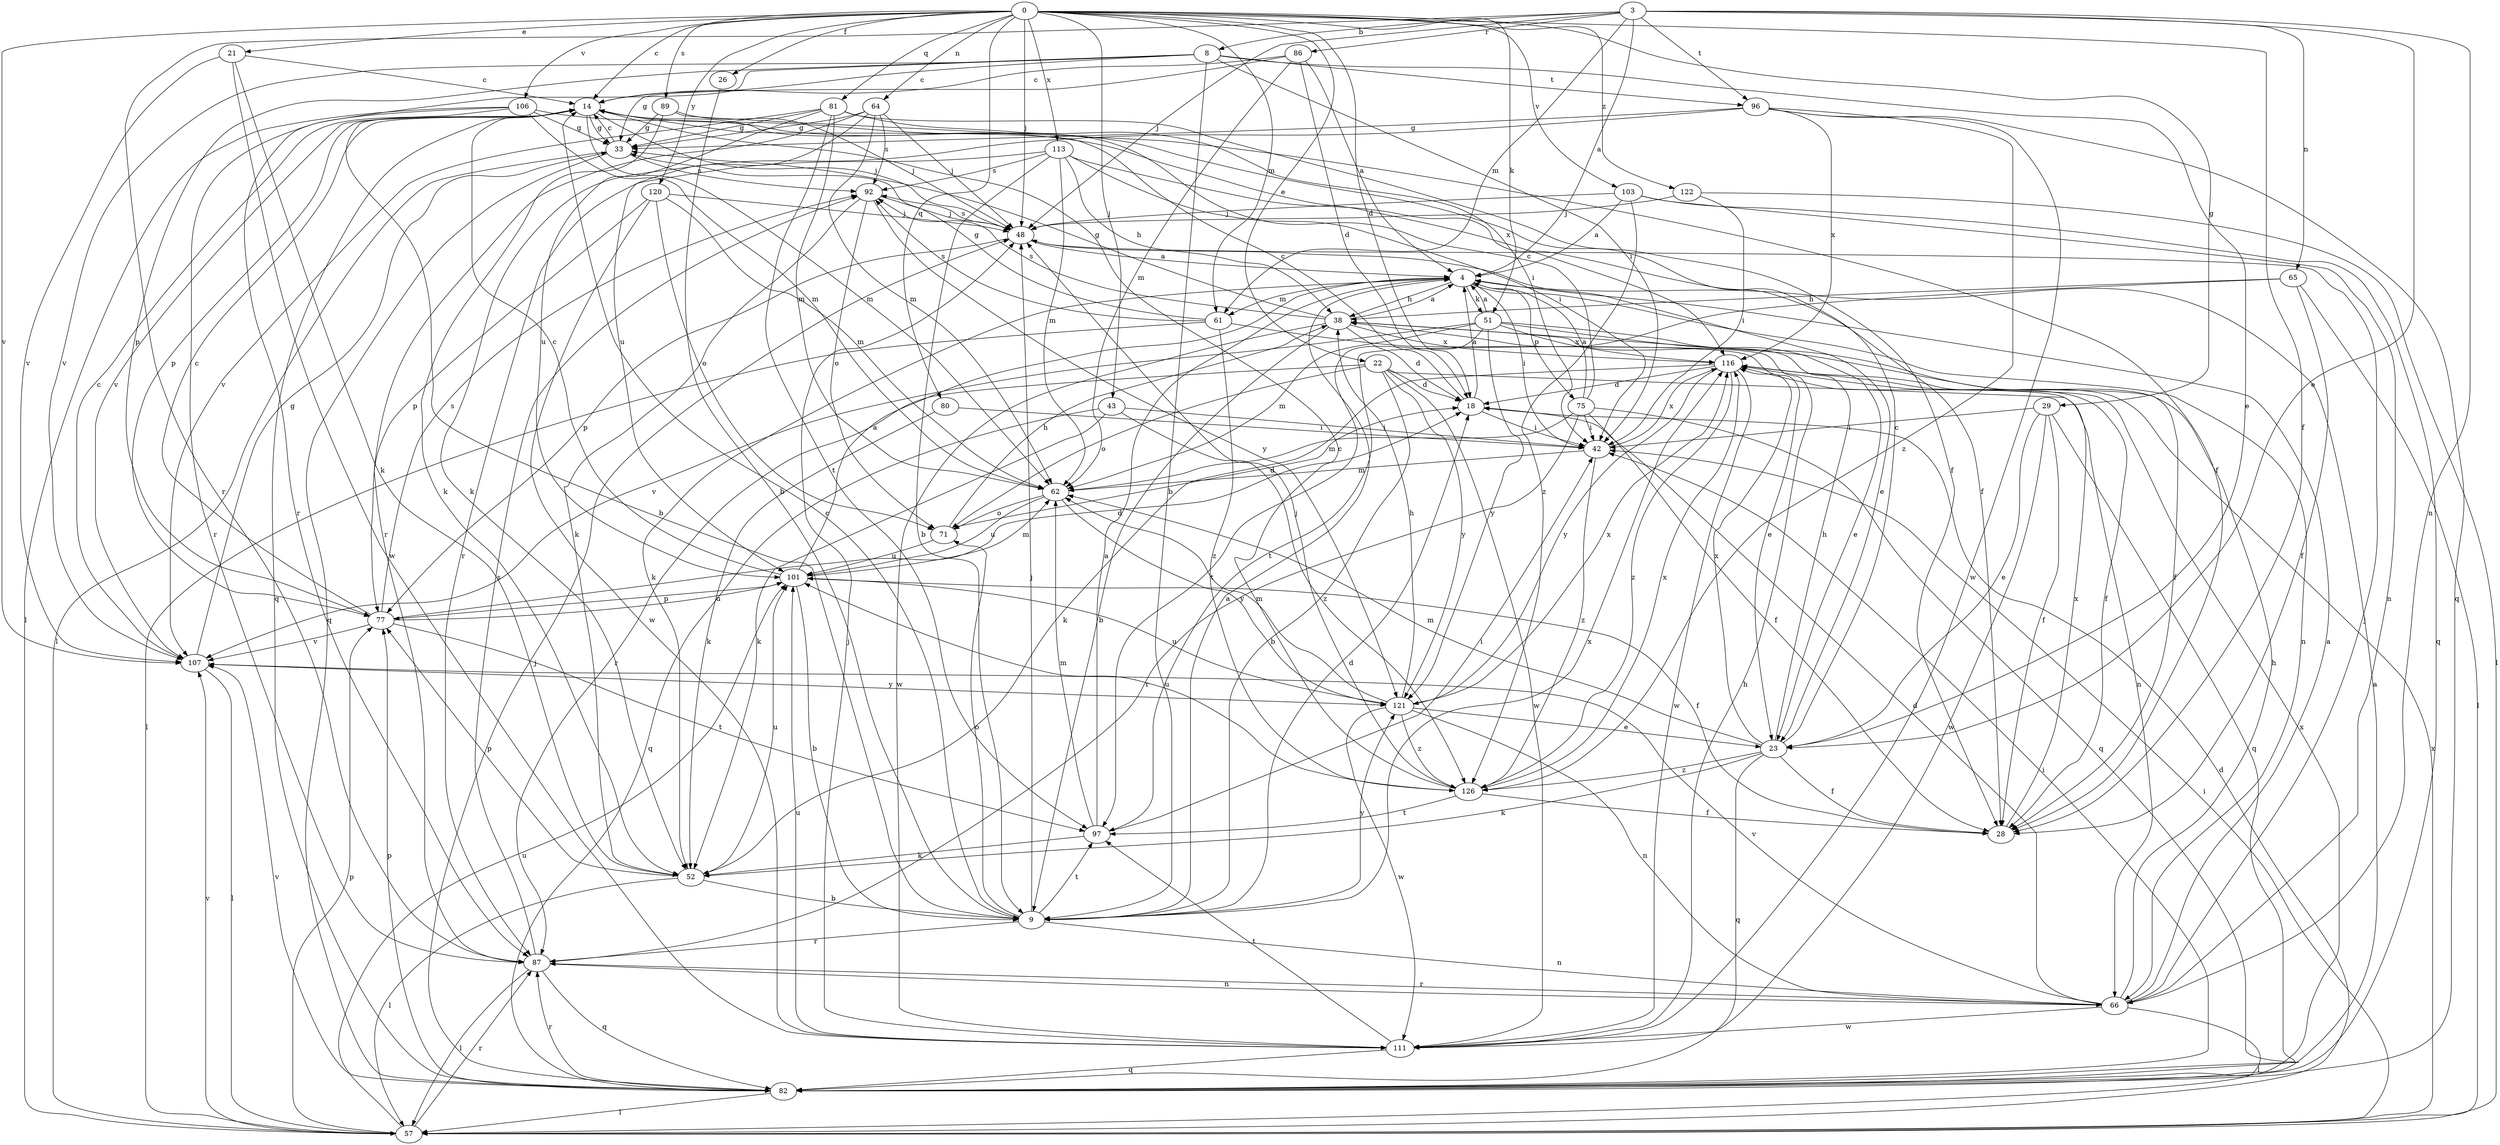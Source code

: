 strict digraph  {
0;
3;
4;
8;
9;
14;
18;
21;
22;
23;
26;
28;
29;
33;
38;
42;
43;
48;
51;
52;
57;
61;
62;
64;
65;
66;
71;
75;
77;
80;
81;
82;
86;
87;
89;
92;
96;
97;
101;
103;
106;
107;
111;
113;
116;
120;
121;
122;
126;
0 -> 14  [label=c];
0 -> 18  [label=d];
0 -> 21  [label=e];
0 -> 22  [label=e];
0 -> 26  [label=f];
0 -> 28  [label=f];
0 -> 29  [label=g];
0 -> 43  [label=j];
0 -> 48  [label=j];
0 -> 51  [label=k];
0 -> 61  [label=m];
0 -> 64  [label=n];
0 -> 80  [label=q];
0 -> 81  [label=q];
0 -> 89  [label=s];
0 -> 103  [label=v];
0 -> 106  [label=v];
0 -> 107  [label=v];
0 -> 113  [label=x];
0 -> 120  [label=y];
0 -> 122  [label=z];
3 -> 4  [label=a];
3 -> 8  [label=b];
3 -> 23  [label=e];
3 -> 48  [label=j];
3 -> 61  [label=m];
3 -> 65  [label=n];
3 -> 66  [label=n];
3 -> 86  [label=r];
3 -> 87  [label=r];
3 -> 96  [label=t];
4 -> 38  [label=h];
4 -> 42  [label=i];
4 -> 51  [label=k];
4 -> 52  [label=k];
4 -> 61  [label=m];
4 -> 66  [label=n];
4 -> 75  [label=p];
8 -> 9  [label=b];
8 -> 14  [label=c];
8 -> 23  [label=e];
8 -> 42  [label=i];
8 -> 77  [label=p];
8 -> 87  [label=r];
8 -> 96  [label=t];
8 -> 107  [label=v];
9 -> 4  [label=a];
9 -> 14  [label=c];
9 -> 18  [label=d];
9 -> 48  [label=j];
9 -> 66  [label=n];
9 -> 71  [label=o];
9 -> 87  [label=r];
9 -> 97  [label=t];
9 -> 116  [label=x];
9 -> 121  [label=y];
14 -> 33  [label=g];
14 -> 48  [label=j];
14 -> 62  [label=m];
14 -> 77  [label=p];
14 -> 82  [label=q];
14 -> 107  [label=v];
18 -> 4  [label=a];
18 -> 14  [label=c];
18 -> 42  [label=i];
21 -> 14  [label=c];
21 -> 52  [label=k];
21 -> 107  [label=v];
21 -> 111  [label=w];
22 -> 9  [label=b];
22 -> 18  [label=d];
22 -> 66  [label=n];
22 -> 71  [label=o];
22 -> 87  [label=r];
22 -> 111  [label=w];
22 -> 121  [label=y];
23 -> 14  [label=c];
23 -> 28  [label=f];
23 -> 38  [label=h];
23 -> 52  [label=k];
23 -> 62  [label=m];
23 -> 82  [label=q];
23 -> 116  [label=x];
23 -> 126  [label=z];
26 -> 9  [label=b];
28 -> 116  [label=x];
29 -> 23  [label=e];
29 -> 28  [label=f];
29 -> 42  [label=i];
29 -> 82  [label=q];
29 -> 111  [label=w];
33 -> 14  [label=c];
33 -> 57  [label=l];
33 -> 82  [label=q];
33 -> 92  [label=s];
38 -> 4  [label=a];
38 -> 9  [label=b];
38 -> 18  [label=d];
38 -> 33  [label=g];
38 -> 92  [label=s];
38 -> 111  [label=w];
38 -> 116  [label=x];
42 -> 62  [label=m];
42 -> 116  [label=x];
42 -> 126  [label=z];
43 -> 42  [label=i];
43 -> 52  [label=k];
43 -> 82  [label=q];
43 -> 126  [label=z];
48 -> 4  [label=a];
48 -> 23  [label=e];
48 -> 77  [label=p];
48 -> 92  [label=s];
51 -> 4  [label=a];
51 -> 23  [label=e];
51 -> 28  [label=f];
51 -> 62  [label=m];
51 -> 97  [label=t];
51 -> 107  [label=v];
51 -> 116  [label=x];
51 -> 121  [label=y];
52 -> 9  [label=b];
52 -> 57  [label=l];
52 -> 77  [label=p];
52 -> 101  [label=u];
57 -> 18  [label=d];
57 -> 42  [label=i];
57 -> 77  [label=p];
57 -> 87  [label=r];
57 -> 101  [label=u];
57 -> 107  [label=v];
57 -> 116  [label=x];
61 -> 23  [label=e];
61 -> 33  [label=g];
61 -> 57  [label=l];
61 -> 92  [label=s];
61 -> 126  [label=z];
62 -> 71  [label=o];
62 -> 101  [label=u];
62 -> 121  [label=y];
64 -> 33  [label=g];
64 -> 48  [label=j];
64 -> 62  [label=m];
64 -> 87  [label=r];
64 -> 92  [label=s];
64 -> 101  [label=u];
65 -> 28  [label=f];
65 -> 38  [label=h];
65 -> 57  [label=l];
65 -> 97  [label=t];
66 -> 4  [label=a];
66 -> 18  [label=d];
66 -> 38  [label=h];
66 -> 48  [label=j];
66 -> 57  [label=l];
66 -> 87  [label=r];
66 -> 107  [label=v];
66 -> 111  [label=w];
71 -> 18  [label=d];
71 -> 38  [label=h];
71 -> 101  [label=u];
75 -> 4  [label=a];
75 -> 14  [label=c];
75 -> 28  [label=f];
75 -> 42  [label=i];
75 -> 62  [label=m];
75 -> 82  [label=q];
75 -> 87  [label=r];
77 -> 14  [label=c];
77 -> 18  [label=d];
77 -> 92  [label=s];
77 -> 97  [label=t];
77 -> 101  [label=u];
77 -> 107  [label=v];
80 -> 42  [label=i];
80 -> 52  [label=k];
81 -> 28  [label=f];
81 -> 33  [label=g];
81 -> 42  [label=i];
81 -> 62  [label=m];
81 -> 97  [label=t];
81 -> 101  [label=u];
81 -> 107  [label=v];
82 -> 4  [label=a];
82 -> 42  [label=i];
82 -> 48  [label=j];
82 -> 57  [label=l];
82 -> 77  [label=p];
82 -> 87  [label=r];
82 -> 107  [label=v];
82 -> 116  [label=x];
86 -> 4  [label=a];
86 -> 14  [label=c];
86 -> 18  [label=d];
86 -> 33  [label=g];
86 -> 62  [label=m];
87 -> 57  [label=l];
87 -> 66  [label=n];
87 -> 82  [label=q];
87 -> 92  [label=s];
89 -> 28  [label=f];
89 -> 33  [label=g];
89 -> 48  [label=j];
89 -> 52  [label=k];
92 -> 48  [label=j];
92 -> 52  [label=k];
92 -> 71  [label=o];
92 -> 121  [label=y];
96 -> 33  [label=g];
96 -> 52  [label=k];
96 -> 82  [label=q];
96 -> 111  [label=w];
96 -> 116  [label=x];
96 -> 126  [label=z];
97 -> 4  [label=a];
97 -> 42  [label=i];
97 -> 52  [label=k];
97 -> 62  [label=m];
101 -> 4  [label=a];
101 -> 9  [label=b];
101 -> 14  [label=c];
101 -> 28  [label=f];
101 -> 62  [label=m];
101 -> 77  [label=p];
103 -> 4  [label=a];
103 -> 48  [label=j];
103 -> 66  [label=n];
103 -> 82  [label=q];
103 -> 126  [label=z];
106 -> 9  [label=b];
106 -> 33  [label=g];
106 -> 57  [label=l];
106 -> 62  [label=m];
106 -> 87  [label=r];
106 -> 116  [label=x];
107 -> 14  [label=c];
107 -> 33  [label=g];
107 -> 57  [label=l];
107 -> 121  [label=y];
111 -> 38  [label=h];
111 -> 48  [label=j];
111 -> 82  [label=q];
111 -> 97  [label=t];
111 -> 101  [label=u];
113 -> 9  [label=b];
113 -> 28  [label=f];
113 -> 38  [label=h];
113 -> 42  [label=i];
113 -> 62  [label=m];
113 -> 87  [label=r];
113 -> 92  [label=s];
116 -> 18  [label=d];
116 -> 28  [label=f];
116 -> 52  [label=k];
116 -> 111  [label=w];
116 -> 121  [label=y];
116 -> 126  [label=z];
120 -> 48  [label=j];
120 -> 62  [label=m];
120 -> 71  [label=o];
120 -> 77  [label=p];
120 -> 111  [label=w];
121 -> 23  [label=e];
121 -> 38  [label=h];
121 -> 62  [label=m];
121 -> 66  [label=n];
121 -> 101  [label=u];
121 -> 111  [label=w];
121 -> 116  [label=x];
121 -> 126  [label=z];
122 -> 42  [label=i];
122 -> 48  [label=j];
122 -> 57  [label=l];
126 -> 14  [label=c];
126 -> 28  [label=f];
126 -> 48  [label=j];
126 -> 97  [label=t];
126 -> 101  [label=u];
126 -> 116  [label=x];
}
